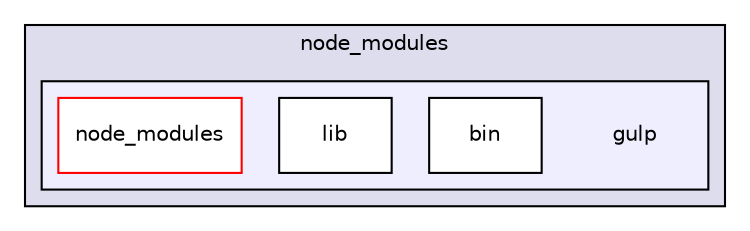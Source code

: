 digraph "gulp-src/node_modules/gulp" {
  compound=true
  node [ fontsize="10", fontname="Helvetica"];
  edge [ labelfontsize="10", labelfontname="Helvetica"];
  subgraph clusterdir_0bffc950724b645a8d9120b028596a49 {
    graph [ bgcolor="#ddddee", pencolor="black", label="node_modules" fontname="Helvetica", fontsize="10", URL="dir_0bffc950724b645a8d9120b028596a49.html"]
  subgraph clusterdir_b3d2764b4131646836ae6fe2f99b1b31 {
    graph [ bgcolor="#eeeeff", pencolor="black", label="" URL="dir_b3d2764b4131646836ae6fe2f99b1b31.html"];
    dir_b3d2764b4131646836ae6fe2f99b1b31 [shape=plaintext label="gulp"];
    dir_0c2ca778853967f4045d93d8e6eeae6f [shape=box label="bin" color="black" fillcolor="white" style="filled" URL="dir_0c2ca778853967f4045d93d8e6eeae6f.html"];
    dir_bcf7bba98615ee10785c32781e84433b [shape=box label="lib" color="black" fillcolor="white" style="filled" URL="dir_bcf7bba98615ee10785c32781e84433b.html"];
    dir_826188f3bbde588cc1b964b52c7e8781 [shape=box label="node_modules" color="red" fillcolor="white" style="filled" URL="dir_826188f3bbde588cc1b964b52c7e8781.html"];
  }
  }
}
